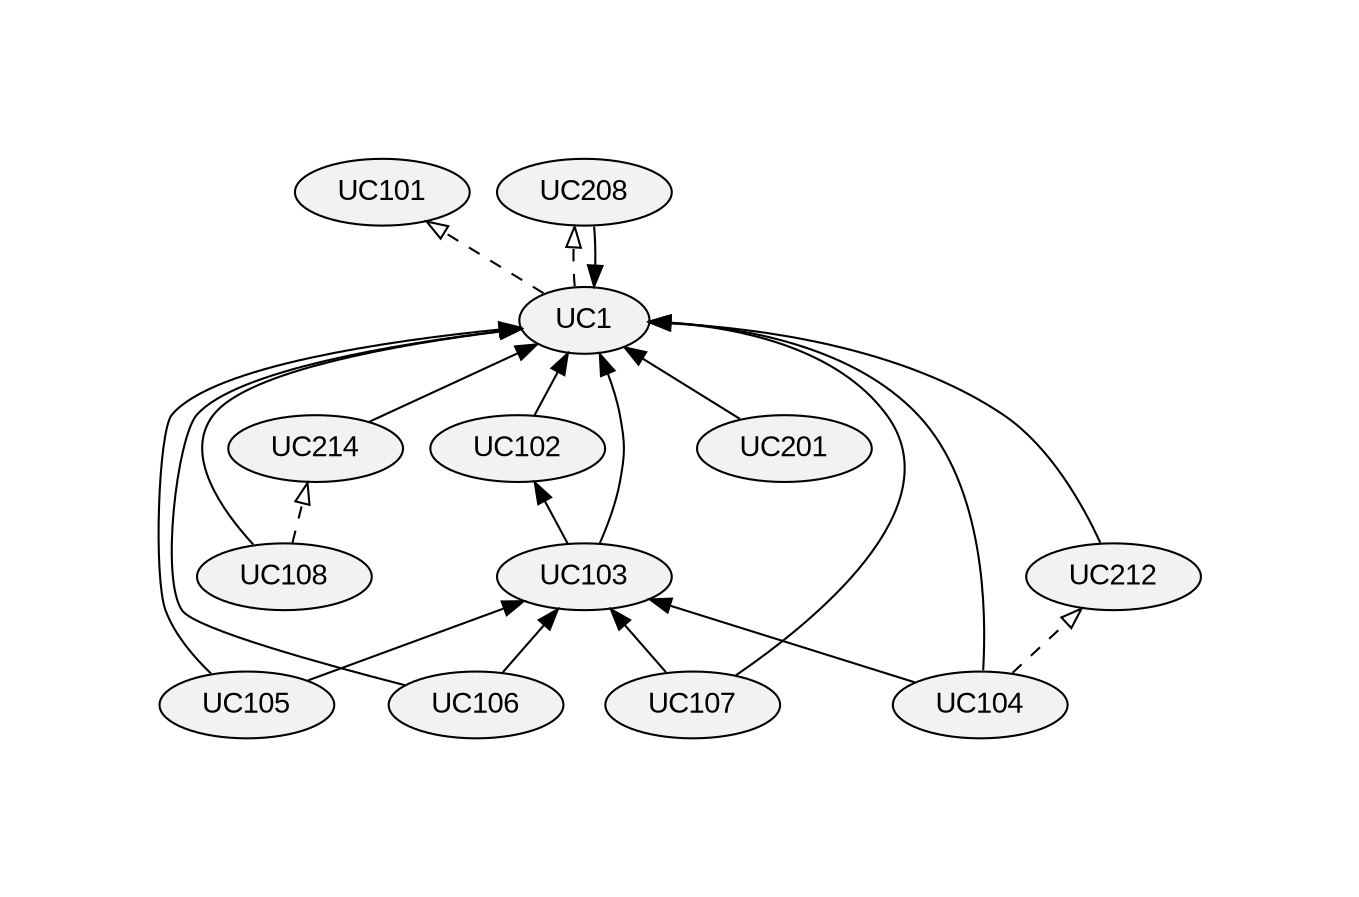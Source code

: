 digraph mygraph {
	rankdir="BT"
	fontcolor="gray"
	fontname="Arial"
	margin="1"
	dpi="70"
	node [
		style="filled",
		fontname="Arial",
		shape="oval",
		fillcolor="#f2f2f2",
		height="0.1"
	]
	edge [
		fontname="Arial"
	]
	ranksep="0.4"
	nodesep="0.2"
	 labeljust="l"
	"UC105" [URL="../UC105/UC105.html", tooltip="Check application status", target="_top"]
	"UC1" [URL="../UC1/UC1.html", tooltip="Login to the system", target="_top"]
	"UC106" [URL="../UC106/UC106.html", tooltip="Print application", target="_top"]
	"UC108" [URL="../UC108/UC108.html", tooltip="Apply for payment cancellation", target="_top"]
	"UC107" [URL="../UC107/UC107.html", tooltip="Define majors priorities", target="_top"]
	"UC103" [URL="../UC103/UC103.html", tooltip="Choose a major", target="_top"]
	"UC214" [URL="../UC214/UC214.html", tooltip="Solve issues", target="_top"]
	"UC101" [URL="../UC101/UC101.html", tooltip="Register in the system", target="_top"]
	"UC208" [URL="../UC208/UC208.html", tooltip="Add a new user", target="_top"]
	"UC201" [URL="../UC201/UC201.html", tooltip="Create a new admission", target="_top"]
	"UC212" [URL="../UC212/UC212.html", tooltip="Import admissions fees", target="_top"]
	"UC102" [URL="../UC102/UC102.html", tooltip="Provide personal and education information", target="_top"]
	"UC104" [URL="../UC104/UC104.html", tooltip="Assign an application fee to a major", target="_top"]
	"UC105" -> "UC1" 
	"UC105" -> "UC103" 
	"UC1" -> "UC101" [arrowhead="onormal", style="dashed"]
	"UC1" -> "UC208" [arrowhead="onormal", style="dashed"]
	"UC106" -> "UC1" 
	"UC106" -> "UC103" 
	"UC108" -> "UC1" 
	"UC108" -> "UC214" [arrowhead="onormal", style="dashed"]
	"UC107" -> "UC1" 
	"UC107" -> "UC103" 
	"UC103" -> "UC1" 
	"UC103" -> "UC102" 
	"UC214" -> "UC1" 
	"UC208" -> "UC1" 
	"UC201" -> "UC1" 
	"UC212" -> "UC1" 
	"UC102" -> "UC1" 
	"UC104" -> "UC1" 
	"UC104" -> "UC103" 
	"UC104" -> "UC212" [arrowhead="onormal", style="dashed"]
}
